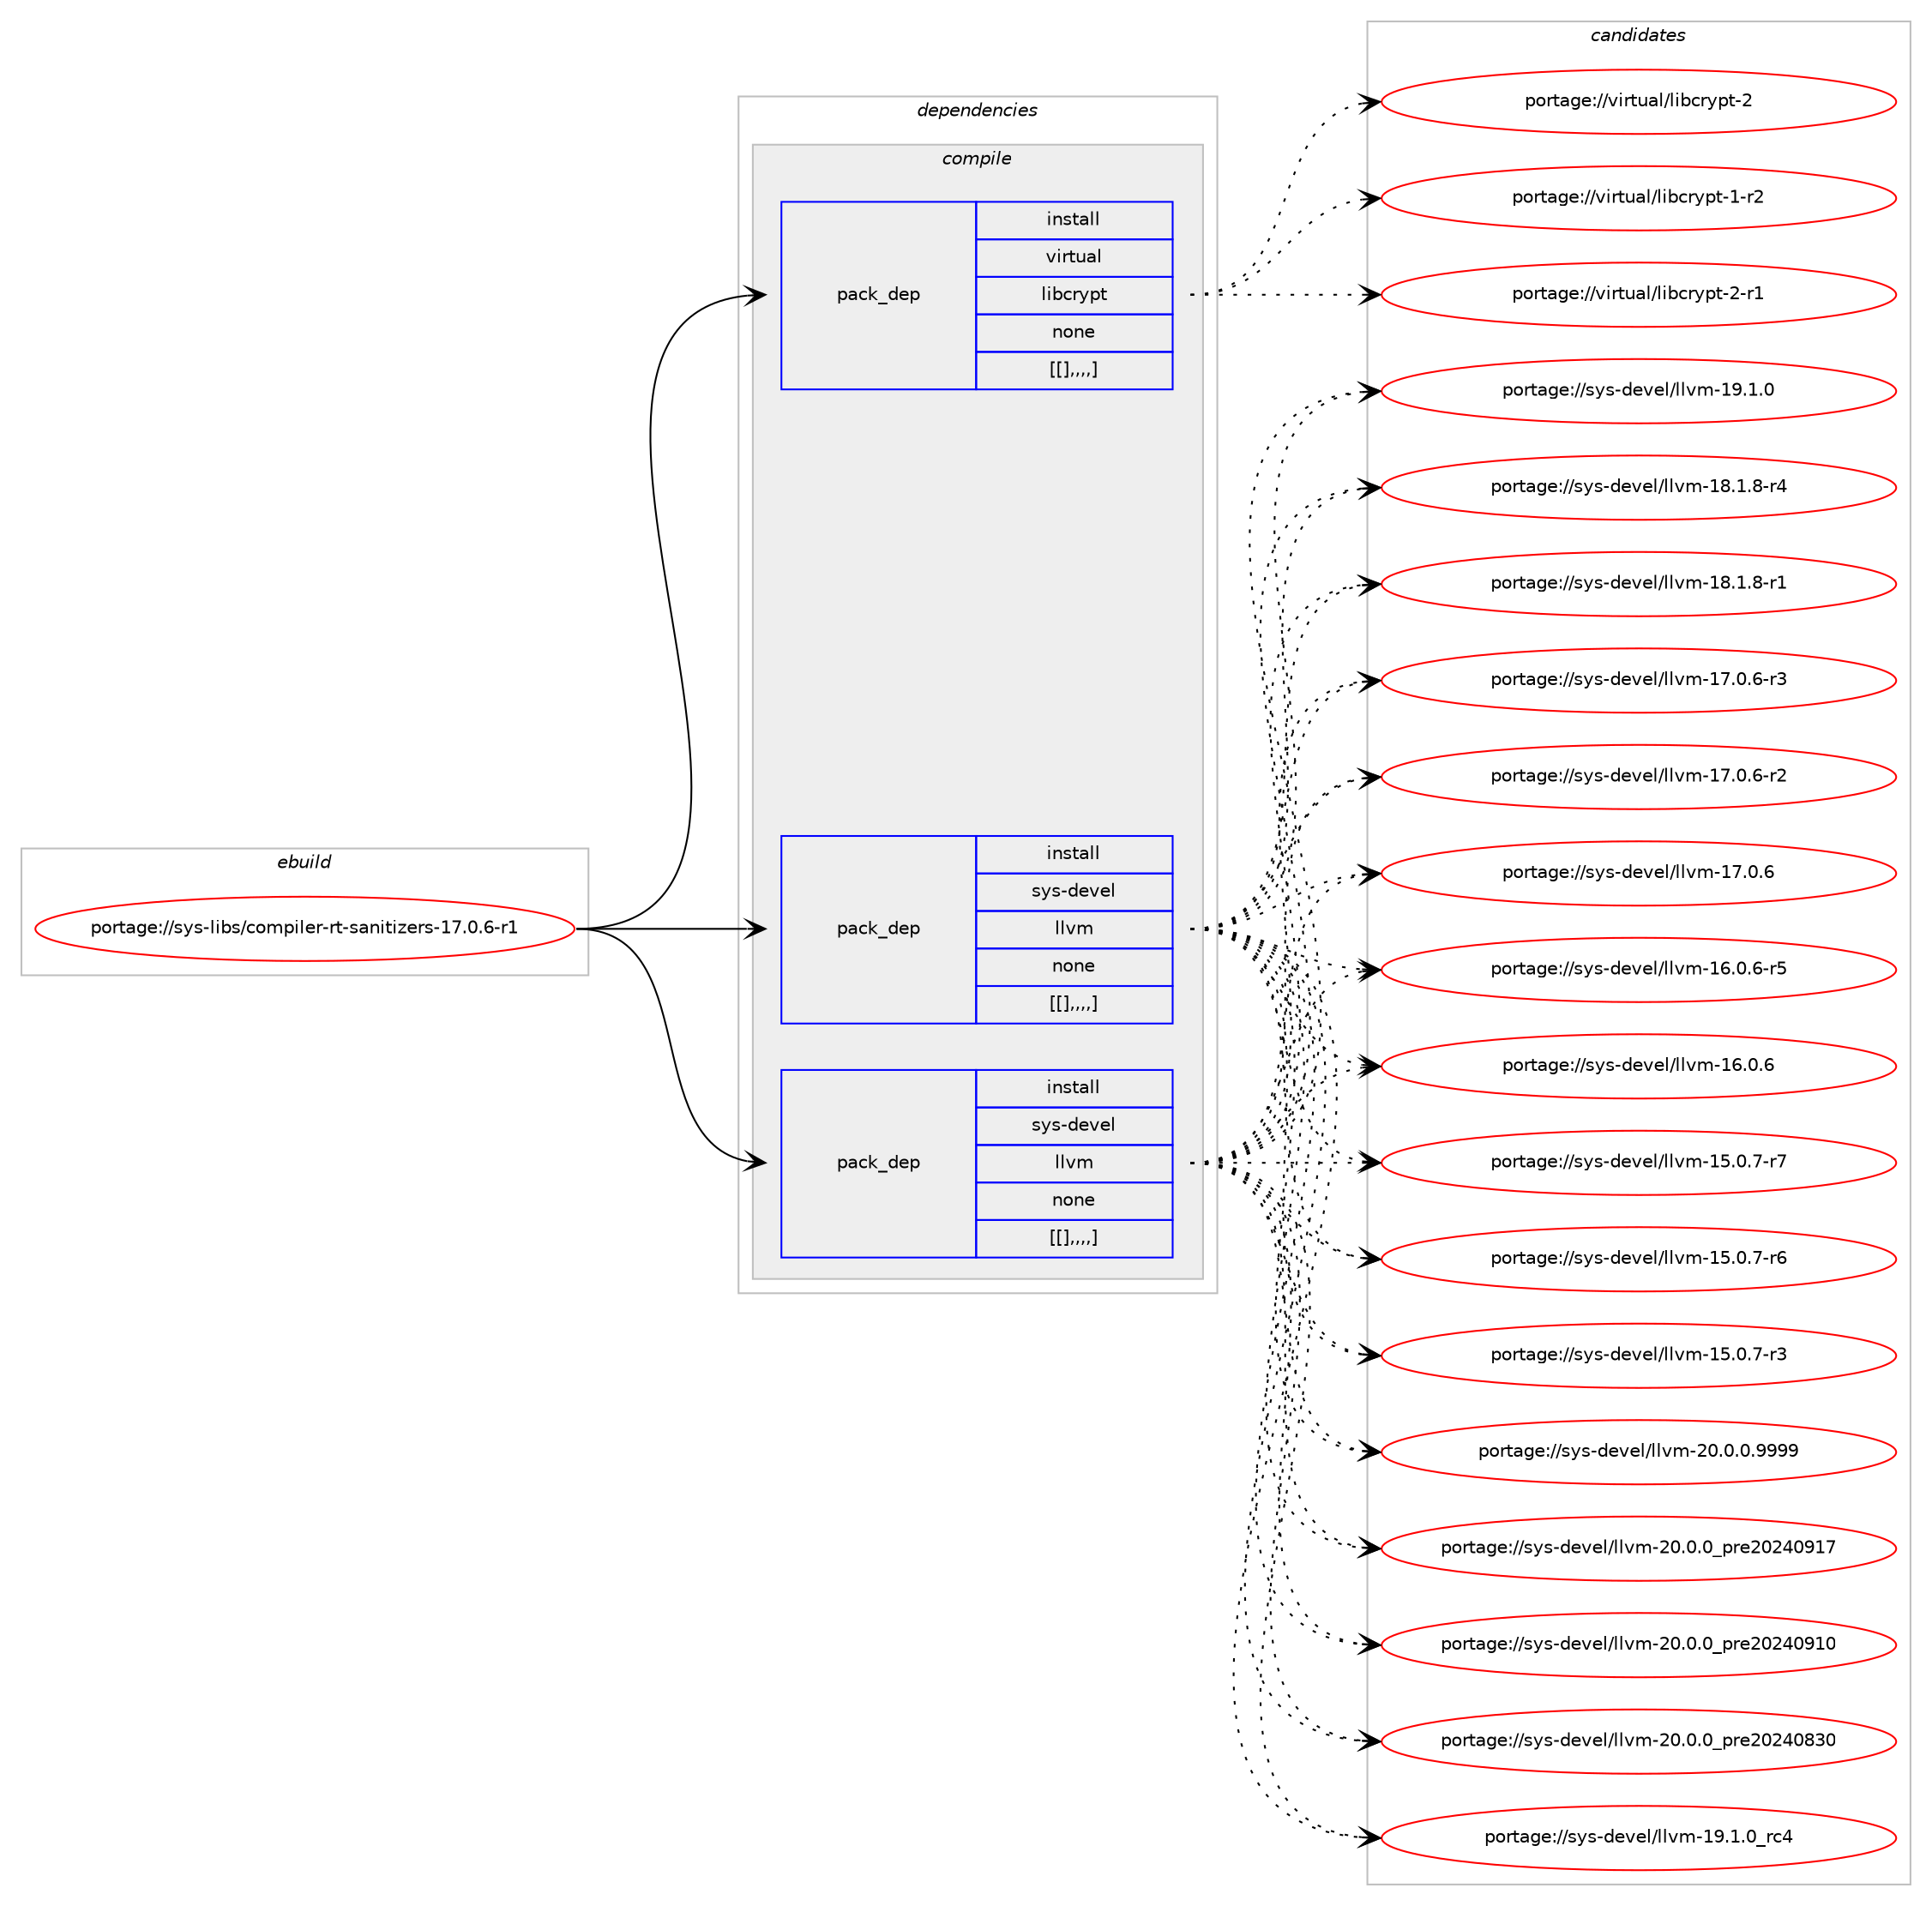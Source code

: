 digraph prolog {

# *************
# Graph options
# *************

newrank=true;
concentrate=true;
compound=true;
graph [rankdir=LR,fontname=Helvetica,fontsize=10,ranksep=1.5];#, ranksep=2.5, nodesep=0.2];
edge  [arrowhead=vee];
node  [fontname=Helvetica,fontsize=10];

# **********
# The ebuild
# **********

subgraph cluster_leftcol {
color=gray;
label=<<i>ebuild</i>>;
id [label="portage://sys-libs/compiler-rt-sanitizers-17.0.6-r1", color=red, width=4, href="../sys-libs/compiler-rt-sanitizers-17.0.6-r1.svg"];
}

# ****************
# The dependencies
# ****************

subgraph cluster_midcol {
color=gray;
label=<<i>dependencies</i>>;
subgraph cluster_compile {
fillcolor="#eeeeee";
style=filled;
label=<<i>compile</i>>;
subgraph pack327652 {
dependency452490 [label=<<TABLE BORDER="0" CELLBORDER="1" CELLSPACING="0" CELLPADDING="4" WIDTH="220"><TR><TD ROWSPAN="6" CELLPADDING="30">pack_dep</TD></TR><TR><TD WIDTH="110">install</TD></TR><TR><TD>sys-devel</TD></TR><TR><TD>llvm</TD></TR><TR><TD>none</TD></TR><TR><TD>[[],,,,]</TD></TR></TABLE>>, shape=none, color=blue];
}
id:e -> dependency452490:w [weight=20,style="solid",arrowhead="vee"];
subgraph pack327653 {
dependency452491 [label=<<TABLE BORDER="0" CELLBORDER="1" CELLSPACING="0" CELLPADDING="4" WIDTH="220"><TR><TD ROWSPAN="6" CELLPADDING="30">pack_dep</TD></TR><TR><TD WIDTH="110">install</TD></TR><TR><TD>virtual</TD></TR><TR><TD>libcrypt</TD></TR><TR><TD>none</TD></TR><TR><TD>[[],,,,]</TD></TR></TABLE>>, shape=none, color=blue];
}
id:e -> dependency452491:w [weight=20,style="solid",arrowhead="vee"];
subgraph pack327654 {
dependency452492 [label=<<TABLE BORDER="0" CELLBORDER="1" CELLSPACING="0" CELLPADDING="4" WIDTH="220"><TR><TD ROWSPAN="6" CELLPADDING="30">pack_dep</TD></TR><TR><TD WIDTH="110">install</TD></TR><TR><TD>sys-devel</TD></TR><TR><TD>llvm</TD></TR><TR><TD>none</TD></TR><TR><TD>[[],,,,]</TD></TR></TABLE>>, shape=none, color=blue];
}
id:e -> dependency452492:w [weight=20,style="solid",arrowhead="vee"];
}
subgraph cluster_compileandrun {
fillcolor="#eeeeee";
style=filled;
label=<<i>compile and run</i>>;
}
subgraph cluster_run {
fillcolor="#eeeeee";
style=filled;
label=<<i>run</i>>;
}
}

# **************
# The candidates
# **************

subgraph cluster_choices {
rank=same;
color=gray;
label=<<i>candidates</i>>;

subgraph choice327652 {
color=black;
nodesep=1;
choice1151211154510010111810110847108108118109455048464846484657575757 [label="portage://sys-devel/llvm-20.0.0.9999", color=red, width=4,href="../sys-devel/llvm-20.0.0.9999.svg"];
choice115121115451001011181011084710810811810945504846484648951121141015048505248574955 [label="portage://sys-devel/llvm-20.0.0_pre20240917", color=red, width=4,href="../sys-devel/llvm-20.0.0_pre20240917.svg"];
choice115121115451001011181011084710810811810945504846484648951121141015048505248574948 [label="portage://sys-devel/llvm-20.0.0_pre20240910", color=red, width=4,href="../sys-devel/llvm-20.0.0_pre20240910.svg"];
choice115121115451001011181011084710810811810945504846484648951121141015048505248565148 [label="portage://sys-devel/llvm-20.0.0_pre20240830", color=red, width=4,href="../sys-devel/llvm-20.0.0_pre20240830.svg"];
choice115121115451001011181011084710810811810945495746494648951149952 [label="portage://sys-devel/llvm-19.1.0_rc4", color=red, width=4,href="../sys-devel/llvm-19.1.0_rc4.svg"];
choice115121115451001011181011084710810811810945495746494648 [label="portage://sys-devel/llvm-19.1.0", color=red, width=4,href="../sys-devel/llvm-19.1.0.svg"];
choice1151211154510010111810110847108108118109454956464946564511452 [label="portage://sys-devel/llvm-18.1.8-r4", color=red, width=4,href="../sys-devel/llvm-18.1.8-r4.svg"];
choice1151211154510010111810110847108108118109454956464946564511449 [label="portage://sys-devel/llvm-18.1.8-r1", color=red, width=4,href="../sys-devel/llvm-18.1.8-r1.svg"];
choice1151211154510010111810110847108108118109454955464846544511451 [label="portage://sys-devel/llvm-17.0.6-r3", color=red, width=4,href="../sys-devel/llvm-17.0.6-r3.svg"];
choice1151211154510010111810110847108108118109454955464846544511450 [label="portage://sys-devel/llvm-17.0.6-r2", color=red, width=4,href="../sys-devel/llvm-17.0.6-r2.svg"];
choice115121115451001011181011084710810811810945495546484654 [label="portage://sys-devel/llvm-17.0.6", color=red, width=4,href="../sys-devel/llvm-17.0.6.svg"];
choice1151211154510010111810110847108108118109454954464846544511453 [label="portage://sys-devel/llvm-16.0.6-r5", color=red, width=4,href="../sys-devel/llvm-16.0.6-r5.svg"];
choice115121115451001011181011084710810811810945495446484654 [label="portage://sys-devel/llvm-16.0.6", color=red, width=4,href="../sys-devel/llvm-16.0.6.svg"];
choice1151211154510010111810110847108108118109454953464846554511455 [label="portage://sys-devel/llvm-15.0.7-r7", color=red, width=4,href="../sys-devel/llvm-15.0.7-r7.svg"];
choice1151211154510010111810110847108108118109454953464846554511454 [label="portage://sys-devel/llvm-15.0.7-r6", color=red, width=4,href="../sys-devel/llvm-15.0.7-r6.svg"];
choice1151211154510010111810110847108108118109454953464846554511451 [label="portage://sys-devel/llvm-15.0.7-r3", color=red, width=4,href="../sys-devel/llvm-15.0.7-r3.svg"];
dependency452490:e -> choice1151211154510010111810110847108108118109455048464846484657575757:w [style=dotted,weight="100"];
dependency452490:e -> choice115121115451001011181011084710810811810945504846484648951121141015048505248574955:w [style=dotted,weight="100"];
dependency452490:e -> choice115121115451001011181011084710810811810945504846484648951121141015048505248574948:w [style=dotted,weight="100"];
dependency452490:e -> choice115121115451001011181011084710810811810945504846484648951121141015048505248565148:w [style=dotted,weight="100"];
dependency452490:e -> choice115121115451001011181011084710810811810945495746494648951149952:w [style=dotted,weight="100"];
dependency452490:e -> choice115121115451001011181011084710810811810945495746494648:w [style=dotted,weight="100"];
dependency452490:e -> choice1151211154510010111810110847108108118109454956464946564511452:w [style=dotted,weight="100"];
dependency452490:e -> choice1151211154510010111810110847108108118109454956464946564511449:w [style=dotted,weight="100"];
dependency452490:e -> choice1151211154510010111810110847108108118109454955464846544511451:w [style=dotted,weight="100"];
dependency452490:e -> choice1151211154510010111810110847108108118109454955464846544511450:w [style=dotted,weight="100"];
dependency452490:e -> choice115121115451001011181011084710810811810945495546484654:w [style=dotted,weight="100"];
dependency452490:e -> choice1151211154510010111810110847108108118109454954464846544511453:w [style=dotted,weight="100"];
dependency452490:e -> choice115121115451001011181011084710810811810945495446484654:w [style=dotted,weight="100"];
dependency452490:e -> choice1151211154510010111810110847108108118109454953464846554511455:w [style=dotted,weight="100"];
dependency452490:e -> choice1151211154510010111810110847108108118109454953464846554511454:w [style=dotted,weight="100"];
dependency452490:e -> choice1151211154510010111810110847108108118109454953464846554511451:w [style=dotted,weight="100"];
}
subgraph choice327653 {
color=black;
nodesep=1;
choice1181051141161179710847108105989911412111211645504511449 [label="portage://virtual/libcrypt-2-r1", color=red, width=4,href="../virtual/libcrypt-2-r1.svg"];
choice118105114116117971084710810598991141211121164550 [label="portage://virtual/libcrypt-2", color=red, width=4,href="../virtual/libcrypt-2.svg"];
choice1181051141161179710847108105989911412111211645494511450 [label="portage://virtual/libcrypt-1-r2", color=red, width=4,href="../virtual/libcrypt-1-r2.svg"];
dependency452491:e -> choice1181051141161179710847108105989911412111211645504511449:w [style=dotted,weight="100"];
dependency452491:e -> choice118105114116117971084710810598991141211121164550:w [style=dotted,weight="100"];
dependency452491:e -> choice1181051141161179710847108105989911412111211645494511450:w [style=dotted,weight="100"];
}
subgraph choice327654 {
color=black;
nodesep=1;
choice1151211154510010111810110847108108118109455048464846484657575757 [label="portage://sys-devel/llvm-20.0.0.9999", color=red, width=4,href="../sys-devel/llvm-20.0.0.9999.svg"];
choice115121115451001011181011084710810811810945504846484648951121141015048505248574955 [label="portage://sys-devel/llvm-20.0.0_pre20240917", color=red, width=4,href="../sys-devel/llvm-20.0.0_pre20240917.svg"];
choice115121115451001011181011084710810811810945504846484648951121141015048505248574948 [label="portage://sys-devel/llvm-20.0.0_pre20240910", color=red, width=4,href="../sys-devel/llvm-20.0.0_pre20240910.svg"];
choice115121115451001011181011084710810811810945504846484648951121141015048505248565148 [label="portage://sys-devel/llvm-20.0.0_pre20240830", color=red, width=4,href="../sys-devel/llvm-20.0.0_pre20240830.svg"];
choice115121115451001011181011084710810811810945495746494648951149952 [label="portage://sys-devel/llvm-19.1.0_rc4", color=red, width=4,href="../sys-devel/llvm-19.1.0_rc4.svg"];
choice115121115451001011181011084710810811810945495746494648 [label="portage://sys-devel/llvm-19.1.0", color=red, width=4,href="../sys-devel/llvm-19.1.0.svg"];
choice1151211154510010111810110847108108118109454956464946564511452 [label="portage://sys-devel/llvm-18.1.8-r4", color=red, width=4,href="../sys-devel/llvm-18.1.8-r4.svg"];
choice1151211154510010111810110847108108118109454956464946564511449 [label="portage://sys-devel/llvm-18.1.8-r1", color=red, width=4,href="../sys-devel/llvm-18.1.8-r1.svg"];
choice1151211154510010111810110847108108118109454955464846544511451 [label="portage://sys-devel/llvm-17.0.6-r3", color=red, width=4,href="../sys-devel/llvm-17.0.6-r3.svg"];
choice1151211154510010111810110847108108118109454955464846544511450 [label="portage://sys-devel/llvm-17.0.6-r2", color=red, width=4,href="../sys-devel/llvm-17.0.6-r2.svg"];
choice115121115451001011181011084710810811810945495546484654 [label="portage://sys-devel/llvm-17.0.6", color=red, width=4,href="../sys-devel/llvm-17.0.6.svg"];
choice1151211154510010111810110847108108118109454954464846544511453 [label="portage://sys-devel/llvm-16.0.6-r5", color=red, width=4,href="../sys-devel/llvm-16.0.6-r5.svg"];
choice115121115451001011181011084710810811810945495446484654 [label="portage://sys-devel/llvm-16.0.6", color=red, width=4,href="../sys-devel/llvm-16.0.6.svg"];
choice1151211154510010111810110847108108118109454953464846554511455 [label="portage://sys-devel/llvm-15.0.7-r7", color=red, width=4,href="../sys-devel/llvm-15.0.7-r7.svg"];
choice1151211154510010111810110847108108118109454953464846554511454 [label="portage://sys-devel/llvm-15.0.7-r6", color=red, width=4,href="../sys-devel/llvm-15.0.7-r6.svg"];
choice1151211154510010111810110847108108118109454953464846554511451 [label="portage://sys-devel/llvm-15.0.7-r3", color=red, width=4,href="../sys-devel/llvm-15.0.7-r3.svg"];
dependency452492:e -> choice1151211154510010111810110847108108118109455048464846484657575757:w [style=dotted,weight="100"];
dependency452492:e -> choice115121115451001011181011084710810811810945504846484648951121141015048505248574955:w [style=dotted,weight="100"];
dependency452492:e -> choice115121115451001011181011084710810811810945504846484648951121141015048505248574948:w [style=dotted,weight="100"];
dependency452492:e -> choice115121115451001011181011084710810811810945504846484648951121141015048505248565148:w [style=dotted,weight="100"];
dependency452492:e -> choice115121115451001011181011084710810811810945495746494648951149952:w [style=dotted,weight="100"];
dependency452492:e -> choice115121115451001011181011084710810811810945495746494648:w [style=dotted,weight="100"];
dependency452492:e -> choice1151211154510010111810110847108108118109454956464946564511452:w [style=dotted,weight="100"];
dependency452492:e -> choice1151211154510010111810110847108108118109454956464946564511449:w [style=dotted,weight="100"];
dependency452492:e -> choice1151211154510010111810110847108108118109454955464846544511451:w [style=dotted,weight="100"];
dependency452492:e -> choice1151211154510010111810110847108108118109454955464846544511450:w [style=dotted,weight="100"];
dependency452492:e -> choice115121115451001011181011084710810811810945495546484654:w [style=dotted,weight="100"];
dependency452492:e -> choice1151211154510010111810110847108108118109454954464846544511453:w [style=dotted,weight="100"];
dependency452492:e -> choice115121115451001011181011084710810811810945495446484654:w [style=dotted,weight="100"];
dependency452492:e -> choice1151211154510010111810110847108108118109454953464846554511455:w [style=dotted,weight="100"];
dependency452492:e -> choice1151211154510010111810110847108108118109454953464846554511454:w [style=dotted,weight="100"];
dependency452492:e -> choice1151211154510010111810110847108108118109454953464846554511451:w [style=dotted,weight="100"];
}
}

}
